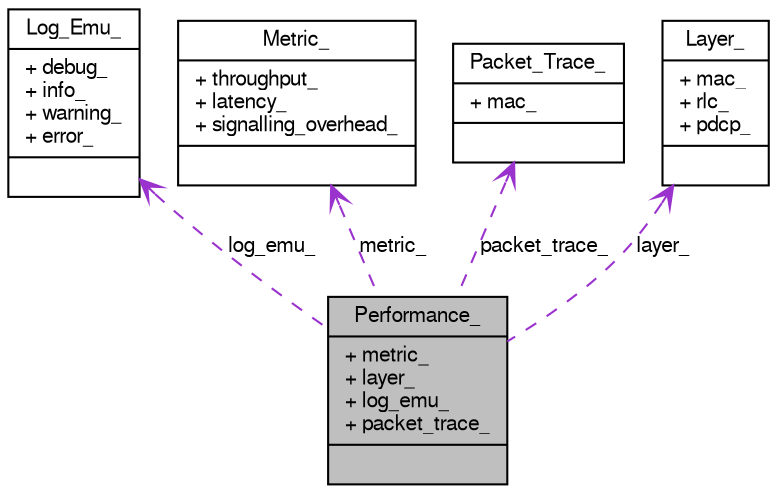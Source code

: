 digraph G
{
  edge [fontname="FreeSans",fontsize="10",labelfontname="FreeSans",labelfontsize="10"];
  node [fontname="FreeSans",fontsize="10",shape=record];
  Node1 [label="{Performance_\n|+ metric_\l+ layer_\l+ log_emu_\l+ packet_trace_\l|}",height=0.2,width=0.4,color="black", fillcolor="grey75", style="filled" fontcolor="black"];
  Node2 -> Node1 [dir=back,color="darkorchid3",fontsize="10",style="dashed",label="log_emu_",arrowtail="open"];
  Node2 [label="{Log_Emu_\n|+ debug_\l+ info_\l+ warning_\l+ error_\l|}",height=0.2,width=0.4,color="black", fillcolor="white", style="filled",URL="$structLog__Emu__.html"];
  Node3 -> Node1 [dir=back,color="darkorchid3",fontsize="10",style="dashed",label="metric_",arrowtail="open"];
  Node3 [label="{Metric_\n|+ throughput_\l+ latency_\l+ signalling_overhead_\l|}",height=0.2,width=0.4,color="black", fillcolor="white", style="filled",URL="$structMetric__.html"];
  Node4 -> Node1 [dir=back,color="darkorchid3",fontsize="10",style="dashed",label="packet_trace_",arrowtail="open"];
  Node4 [label="{Packet_Trace_\n|+ mac_\l|}",height=0.2,width=0.4,color="black", fillcolor="white", style="filled",URL="$structPacket__Trace__.html"];
  Node5 -> Node1 [dir=back,color="darkorchid3",fontsize="10",style="dashed",label="layer_",arrowtail="open"];
  Node5 [label="{Layer_\n|+ mac_\l+ rlc_\l+ pdcp_\l|}",height=0.2,width=0.4,color="black", fillcolor="white", style="filled",URL="$structLayer__.html"];
}
